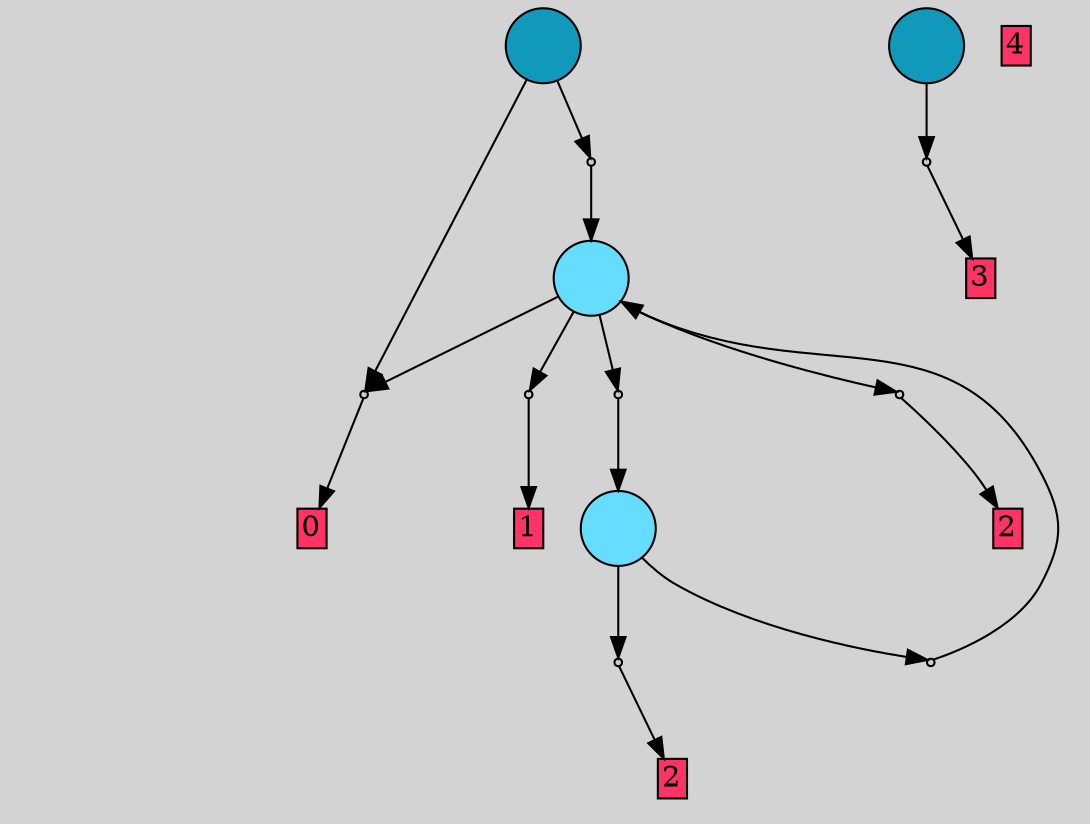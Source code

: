 digraph{
	graph[pad = "0.212, 0.055" bgcolor = lightgray]
	node[shape=circle style = filled label = ""]
		T0 [fillcolor="#1199bb"]
		T1 [fillcolor="#66ddff"]
		T2 [fillcolor="#66ddff"]
		T3 [fillcolor="#1199bb"]
		P0 [fillcolor="#cccccc" shape=point]
		I0 [shape=box style=invis label="0|1&0|1#0|0&#92;n0|1&0|1#0|0&#92;n0|1&0|1#0|0&#92;n"]
		P0 -> I0[style=invis]
		A0 [fillcolor="#ff3366" shape=box margin=0.03 width=0 height=0 label="0"]
		T0 -> P0 -> A0
		P1 [fillcolor="#cccccc" shape=point]
		I1 [shape=box style=invis label=""]
		P1 -> I1[style=invis]
		A1 [fillcolor="#ff3366" shape=box margin=0.03 width=0 height=0 label="1"]
		T1 -> P1 -> A1
		P2 [fillcolor="#cccccc" shape=point]
		I2 [shape=box style=invis label=""]
		P2 -> I2[style=invis]
		A2 [fillcolor="#ff3366" shape=box margin=0.03 width=0 height=0 label="2"]
		T2 -> P2 -> A2
		P3 [fillcolor="#cccccc" shape=point]
		I3 [shape=box style=invis label=""]
		P3 -> I3[style=invis]
		A3 [fillcolor="#ff3366" shape=box margin=0.03 width=0 height=0 label="3"]
		T3 -> P3 -> A3
		P4 [fillcolor="#cccccc" shape=point]
		I4 [shape=box style=invis label=""]
		P4 -> I4[style=invis]
		T0 -> P4 -> T1
		P5 [fillcolor="#cccccc" shape=point]
		I5 [shape=box style=invis label=""]
		P5 -> I5[style=invis]
		T1 -> P5 -> T2
		P6 [fillcolor="#cccccc" shape=point]
		I6 [shape=box style=invis label=""]
		P6 -> I6[style=invis]
		T2 -> P6 -> T1
		T1 -> P0
		P7 [fillcolor="#cccccc" shape=point]
		I7 [shape=box style=invis label=""]
		P7 -> I7[style=invis]
		A4 [fillcolor="#ff3366" shape=box margin=0.03 width=0 height=0 label="2"]
		T1 -> P7 -> A4
		A5 [fillcolor="#ff3366" shape=box margin=0.03 width=0 height=0 label="4"]
		{ rank= same T0 T3 A5 }
}

